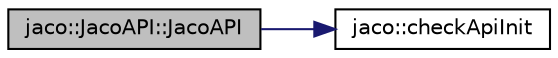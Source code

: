 digraph "jaco::JacoAPI::JacoAPI"
{
  edge [fontname="Helvetica",fontsize="10",labelfontname="Helvetica",labelfontsize="10"];
  node [fontname="Helvetica",fontsize="10",shape=record];
  rankdir="LR";
  Node1 [label="jaco::JacoAPI::JacoAPI",height=0.2,width=0.4,color="black", fillcolor="grey75", style="filled", fontcolor="black"];
  Node1 -> Node2 [color="midnightblue",fontsize="10",style="solid"];
  Node2 [label="jaco::checkApiInit",height=0.2,width=0.4,color="black", fillcolor="white", style="filled",URL="$namespacejaco.html#ac891d6a7bd4014a514126248d0191413"];
}
